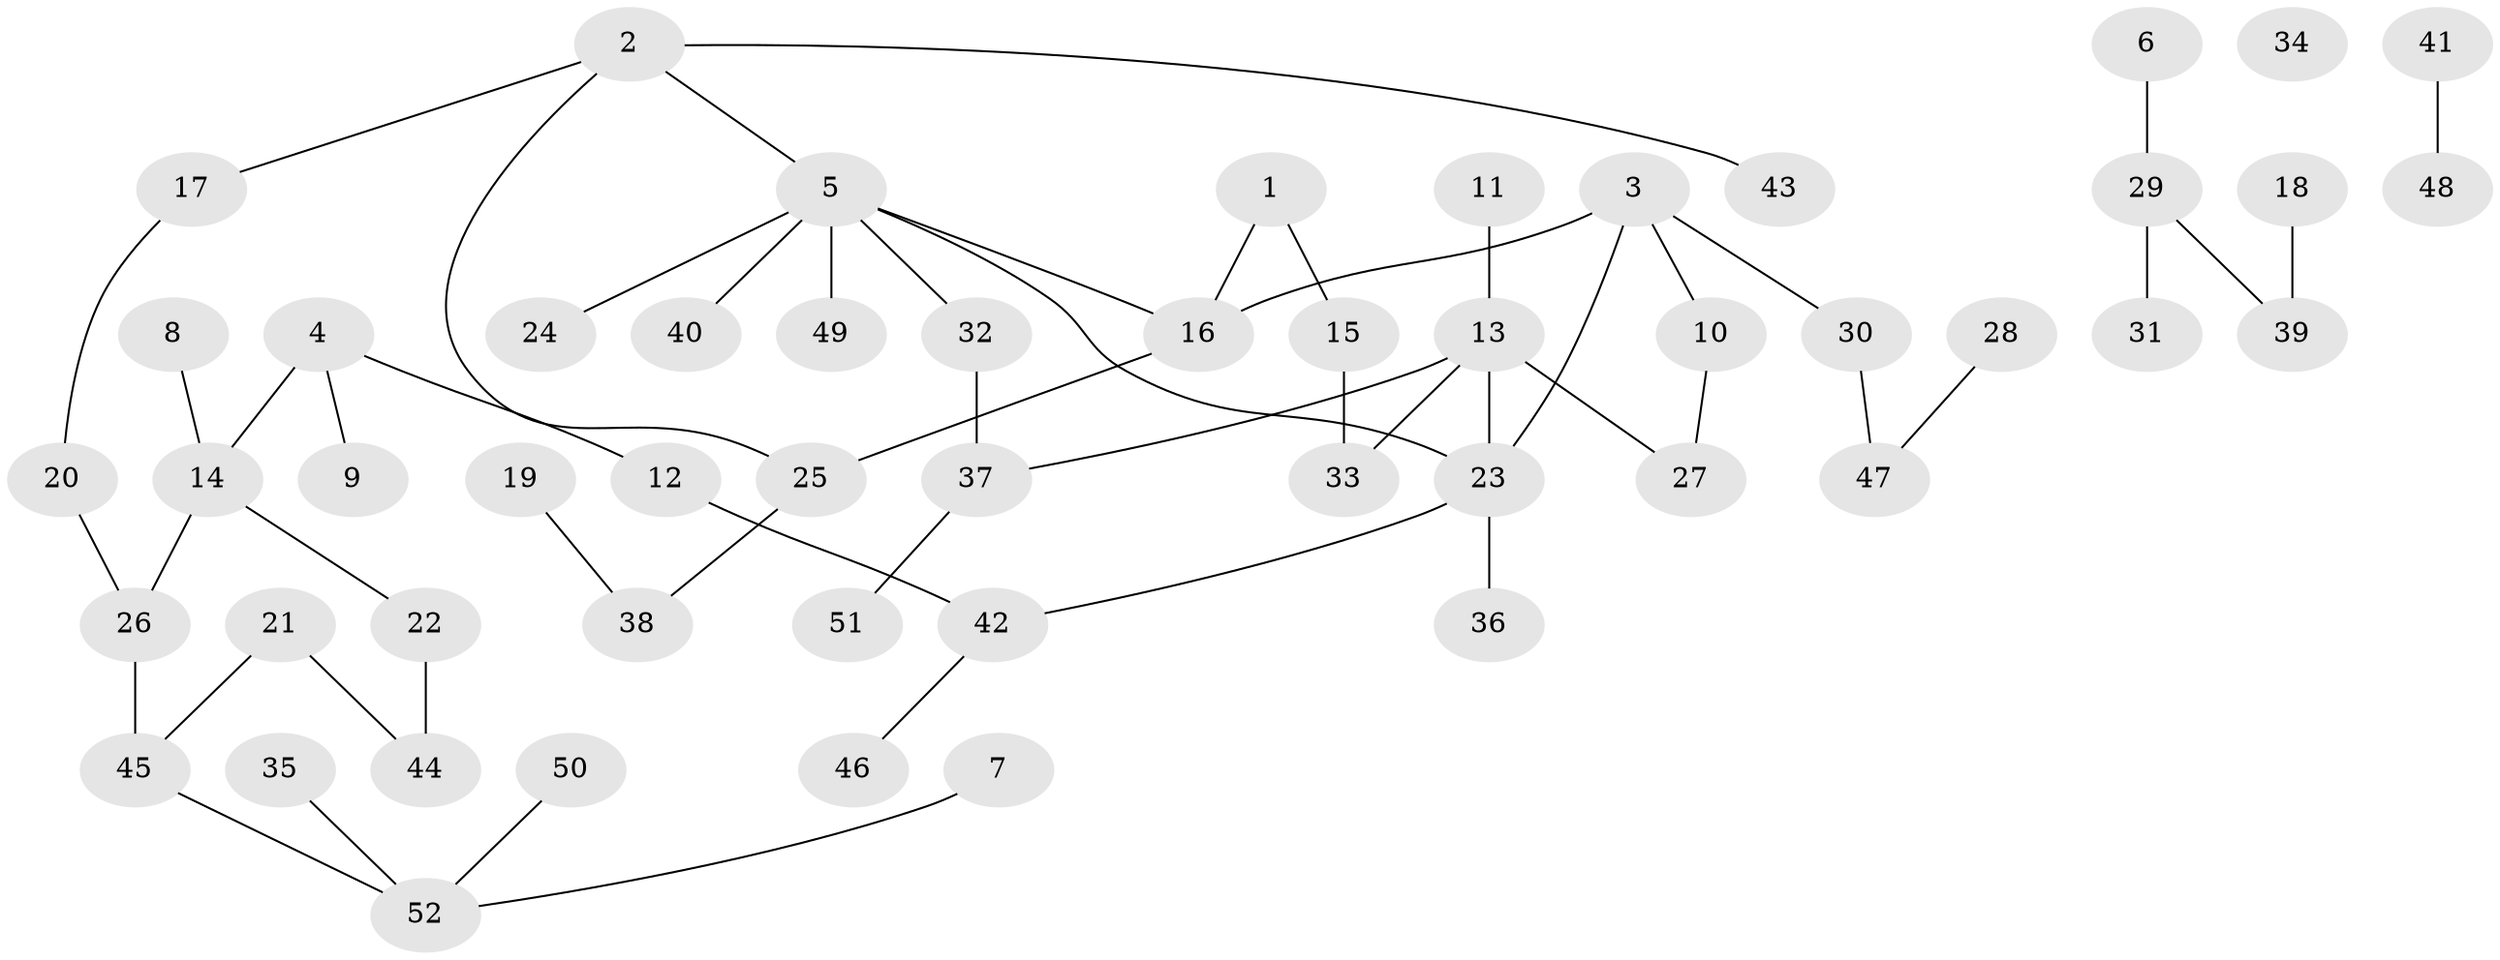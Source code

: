 // coarse degree distribution, {4: 0.12121212121212122, 5: 0.09090909090909091, 6: 0.030303030303030304, 2: 0.24242424242424243, 1: 0.3939393939393939, 3: 0.06060606060606061, 0: 0.06060606060606061}
// Generated by graph-tools (version 1.1) at 2025/23/03/03/25 07:23:24]
// undirected, 52 vertices, 55 edges
graph export_dot {
graph [start="1"]
  node [color=gray90,style=filled];
  1;
  2;
  3;
  4;
  5;
  6;
  7;
  8;
  9;
  10;
  11;
  12;
  13;
  14;
  15;
  16;
  17;
  18;
  19;
  20;
  21;
  22;
  23;
  24;
  25;
  26;
  27;
  28;
  29;
  30;
  31;
  32;
  33;
  34;
  35;
  36;
  37;
  38;
  39;
  40;
  41;
  42;
  43;
  44;
  45;
  46;
  47;
  48;
  49;
  50;
  51;
  52;
  1 -- 15;
  1 -- 16;
  2 -- 5;
  2 -- 17;
  2 -- 25;
  2 -- 43;
  3 -- 10;
  3 -- 16;
  3 -- 23;
  3 -- 30;
  4 -- 9;
  4 -- 12;
  4 -- 14;
  5 -- 16;
  5 -- 23;
  5 -- 24;
  5 -- 32;
  5 -- 40;
  5 -- 49;
  6 -- 29;
  7 -- 52;
  8 -- 14;
  10 -- 27;
  11 -- 13;
  12 -- 42;
  13 -- 23;
  13 -- 27;
  13 -- 33;
  13 -- 37;
  14 -- 22;
  14 -- 26;
  15 -- 33;
  16 -- 25;
  17 -- 20;
  18 -- 39;
  19 -- 38;
  20 -- 26;
  21 -- 44;
  21 -- 45;
  22 -- 44;
  23 -- 36;
  23 -- 42;
  25 -- 38;
  26 -- 45;
  28 -- 47;
  29 -- 31;
  29 -- 39;
  30 -- 47;
  32 -- 37;
  35 -- 52;
  37 -- 51;
  41 -- 48;
  42 -- 46;
  45 -- 52;
  50 -- 52;
}
